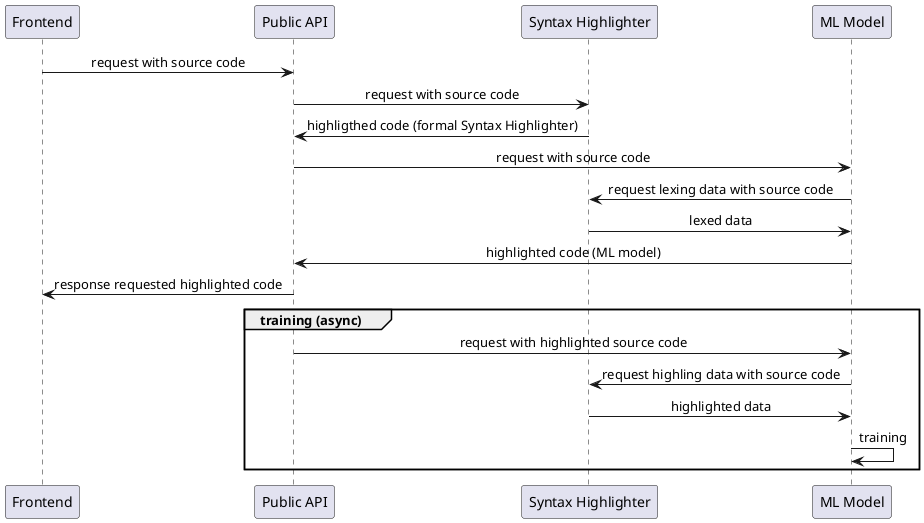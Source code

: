 @startuml

skinparam defaultFontName Helvetica Neue
skinparam defaultTextAlignment center

participant "Frontend" as front
participant "Public API" as PAPI
participant "Syntax Highlighter" as SH
participant "ML Model" as ML

front -> PAPI: request with source code

PAPI -> SH: request with source code
PAPI <- SH: highligthed code (formal Syntax Highlighter)

PAPI -> ML: request with source code
SH <- ML: request lexing data with source code
SH -> ML: lexed data
PAPI <- ML: highlighted code (ML model)

front <- PAPI: response requested highlighted code

group training (async)
PAPI -> ML: request with highlighted source code
SH <- ML: request highling data with source code
SH -> ML: highlighted data
ML -> ML: training
end

@enduml